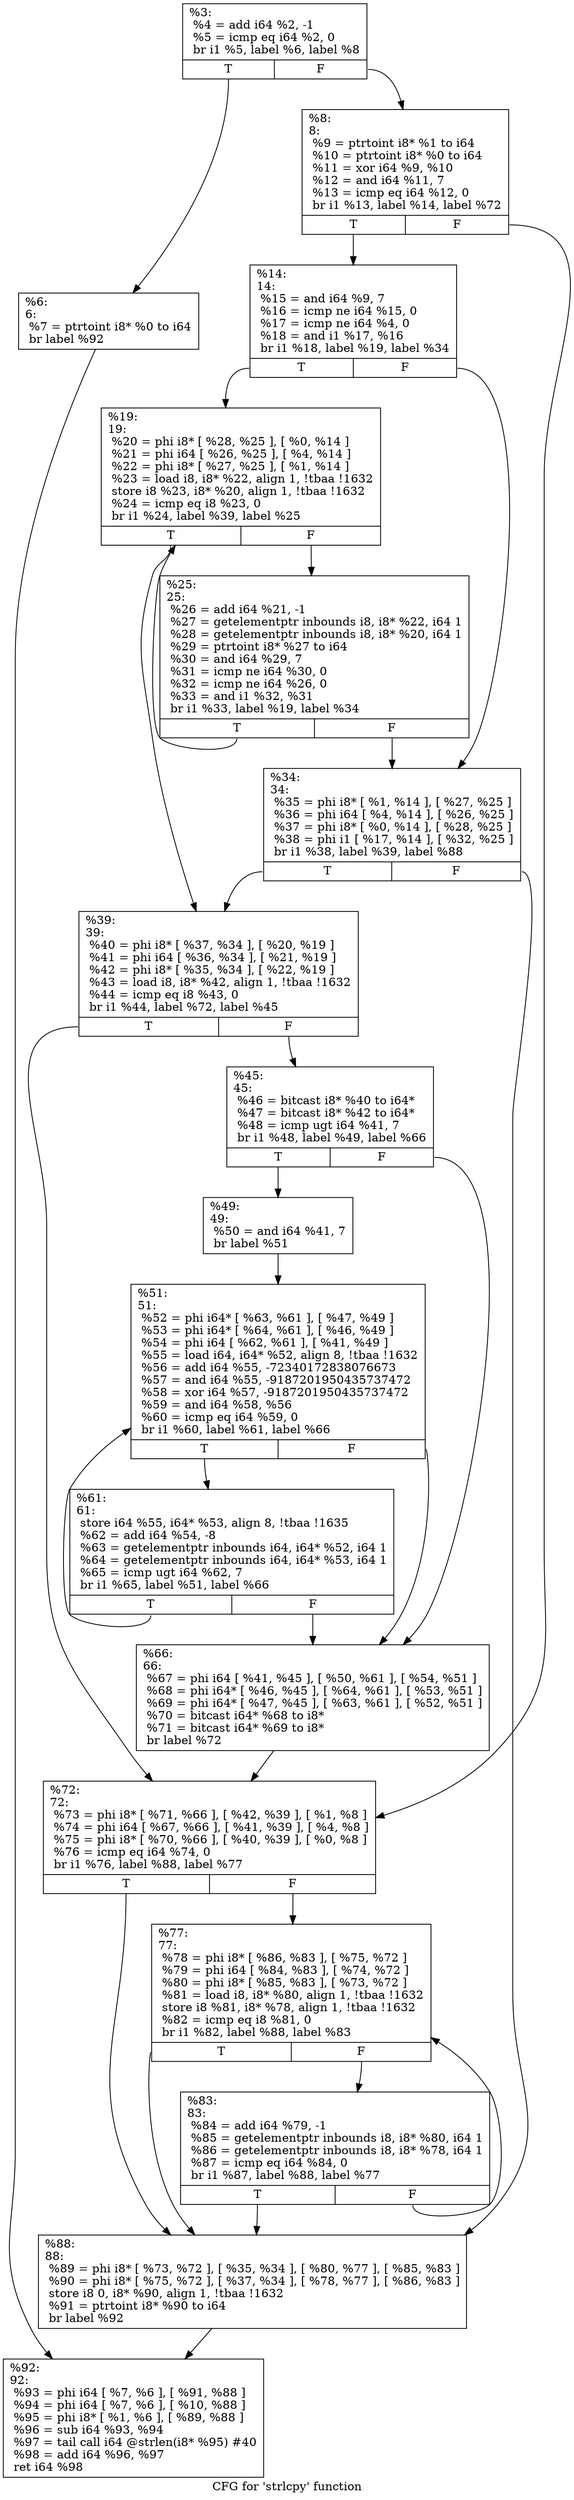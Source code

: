 digraph "CFG for 'strlcpy' function" {
	label="CFG for 'strlcpy' function";

	Node0x1c6efa0 [shape=record,label="{%3:\l  %4 = add i64 %2, -1\l  %5 = icmp eq i64 %2, 0\l  br i1 %5, label %6, label %8\l|{<s0>T|<s1>F}}"];
	Node0x1c6efa0:s0 -> Node0x1c6f110;
	Node0x1c6efa0:s1 -> Node0x1c6f160;
	Node0x1c6f110 [shape=record,label="{%6:\l6:                                                \l  %7 = ptrtoint i8* %0 to i64\l  br label %92\l}"];
	Node0x1c6f110 -> Node0x1c6f610;
	Node0x1c6f160 [shape=record,label="{%8:\l8:                                                \l  %9 = ptrtoint i8* %1 to i64\l  %10 = ptrtoint i8* %0 to i64\l  %11 = xor i64 %9, %10\l  %12 = and i64 %11, 7\l  %13 = icmp eq i64 %12, 0\l  br i1 %13, label %14, label %72\l|{<s0>T|<s1>F}}"];
	Node0x1c6f160:s0 -> Node0x1c6f1b0;
	Node0x1c6f160:s1 -> Node0x1c6f4d0;
	Node0x1c6f1b0 [shape=record,label="{%14:\l14:                                               \l  %15 = and i64 %9, 7\l  %16 = icmp ne i64 %15, 0\l  %17 = icmp ne i64 %4, 0\l  %18 = and i1 %17, %16\l  br i1 %18, label %19, label %34\l|{<s0>T|<s1>F}}"];
	Node0x1c6f1b0:s0 -> Node0x1c6f200;
	Node0x1c6f1b0:s1 -> Node0x1c6f2a0;
	Node0x1c6f200 [shape=record,label="{%19:\l19:                                               \l  %20 = phi i8* [ %28, %25 ], [ %0, %14 ]\l  %21 = phi i64 [ %26, %25 ], [ %4, %14 ]\l  %22 = phi i8* [ %27, %25 ], [ %1, %14 ]\l  %23 = load i8, i8* %22, align 1, !tbaa !1632\l  store i8 %23, i8* %20, align 1, !tbaa !1632\l  %24 = icmp eq i8 %23, 0\l  br i1 %24, label %39, label %25\l|{<s0>T|<s1>F}}"];
	Node0x1c6f200:s0 -> Node0x1c6f2f0;
	Node0x1c6f200:s1 -> Node0x1c6f250;
	Node0x1c6f250 [shape=record,label="{%25:\l25:                                               \l  %26 = add i64 %21, -1\l  %27 = getelementptr inbounds i8, i8* %22, i64 1\l  %28 = getelementptr inbounds i8, i8* %20, i64 1\l  %29 = ptrtoint i8* %27 to i64\l  %30 = and i64 %29, 7\l  %31 = icmp ne i64 %30, 0\l  %32 = icmp ne i64 %26, 0\l  %33 = and i1 %32, %31\l  br i1 %33, label %19, label %34\l|{<s0>T|<s1>F}}"];
	Node0x1c6f250:s0 -> Node0x1c6f200;
	Node0x1c6f250:s1 -> Node0x1c6f2a0;
	Node0x1c6f2a0 [shape=record,label="{%34:\l34:                                               \l  %35 = phi i8* [ %1, %14 ], [ %27, %25 ]\l  %36 = phi i64 [ %4, %14 ], [ %26, %25 ]\l  %37 = phi i8* [ %0, %14 ], [ %28, %25 ]\l  %38 = phi i1 [ %17, %14 ], [ %32, %25 ]\l  br i1 %38, label %39, label %88\l|{<s0>T|<s1>F}}"];
	Node0x1c6f2a0:s0 -> Node0x1c6f2f0;
	Node0x1c6f2a0:s1 -> Node0x1c6f5c0;
	Node0x1c6f2f0 [shape=record,label="{%39:\l39:                                               \l  %40 = phi i8* [ %37, %34 ], [ %20, %19 ]\l  %41 = phi i64 [ %36, %34 ], [ %21, %19 ]\l  %42 = phi i8* [ %35, %34 ], [ %22, %19 ]\l  %43 = load i8, i8* %42, align 1, !tbaa !1632\l  %44 = icmp eq i8 %43, 0\l  br i1 %44, label %72, label %45\l|{<s0>T|<s1>F}}"];
	Node0x1c6f2f0:s0 -> Node0x1c6f4d0;
	Node0x1c6f2f0:s1 -> Node0x1c6f340;
	Node0x1c6f340 [shape=record,label="{%45:\l45:                                               \l  %46 = bitcast i8* %40 to i64*\l  %47 = bitcast i8* %42 to i64*\l  %48 = icmp ugt i64 %41, 7\l  br i1 %48, label %49, label %66\l|{<s0>T|<s1>F}}"];
	Node0x1c6f340:s0 -> Node0x1c6f390;
	Node0x1c6f340:s1 -> Node0x1c6f480;
	Node0x1c6f390 [shape=record,label="{%49:\l49:                                               \l  %50 = and i64 %41, 7\l  br label %51\l}"];
	Node0x1c6f390 -> Node0x1c6f3e0;
	Node0x1c6f3e0 [shape=record,label="{%51:\l51:                                               \l  %52 = phi i64* [ %63, %61 ], [ %47, %49 ]\l  %53 = phi i64* [ %64, %61 ], [ %46, %49 ]\l  %54 = phi i64 [ %62, %61 ], [ %41, %49 ]\l  %55 = load i64, i64* %52, align 8, !tbaa !1632\l  %56 = add i64 %55, -72340172838076673\l  %57 = and i64 %55, -9187201950435737472\l  %58 = xor i64 %57, -9187201950435737472\l  %59 = and i64 %58, %56\l  %60 = icmp eq i64 %59, 0\l  br i1 %60, label %61, label %66\l|{<s0>T|<s1>F}}"];
	Node0x1c6f3e0:s0 -> Node0x1c6f430;
	Node0x1c6f3e0:s1 -> Node0x1c6f480;
	Node0x1c6f430 [shape=record,label="{%61:\l61:                                               \l  store i64 %55, i64* %53, align 8, !tbaa !1635\l  %62 = add i64 %54, -8\l  %63 = getelementptr inbounds i64, i64* %52, i64 1\l  %64 = getelementptr inbounds i64, i64* %53, i64 1\l  %65 = icmp ugt i64 %62, 7\l  br i1 %65, label %51, label %66\l|{<s0>T|<s1>F}}"];
	Node0x1c6f430:s0 -> Node0x1c6f3e0;
	Node0x1c6f430:s1 -> Node0x1c6f480;
	Node0x1c6f480 [shape=record,label="{%66:\l66:                                               \l  %67 = phi i64 [ %41, %45 ], [ %50, %61 ], [ %54, %51 ]\l  %68 = phi i64* [ %46, %45 ], [ %64, %61 ], [ %53, %51 ]\l  %69 = phi i64* [ %47, %45 ], [ %63, %61 ], [ %52, %51 ]\l  %70 = bitcast i64* %68 to i8*\l  %71 = bitcast i64* %69 to i8*\l  br label %72\l}"];
	Node0x1c6f480 -> Node0x1c6f4d0;
	Node0x1c6f4d0 [shape=record,label="{%72:\l72:                                               \l  %73 = phi i8* [ %71, %66 ], [ %42, %39 ], [ %1, %8 ]\l  %74 = phi i64 [ %67, %66 ], [ %41, %39 ], [ %4, %8 ]\l  %75 = phi i8* [ %70, %66 ], [ %40, %39 ], [ %0, %8 ]\l  %76 = icmp eq i64 %74, 0\l  br i1 %76, label %88, label %77\l|{<s0>T|<s1>F}}"];
	Node0x1c6f4d0:s0 -> Node0x1c6f5c0;
	Node0x1c6f4d0:s1 -> Node0x1c6f520;
	Node0x1c6f520 [shape=record,label="{%77:\l77:                                               \l  %78 = phi i8* [ %86, %83 ], [ %75, %72 ]\l  %79 = phi i64 [ %84, %83 ], [ %74, %72 ]\l  %80 = phi i8* [ %85, %83 ], [ %73, %72 ]\l  %81 = load i8, i8* %80, align 1, !tbaa !1632\l  store i8 %81, i8* %78, align 1, !tbaa !1632\l  %82 = icmp eq i8 %81, 0\l  br i1 %82, label %88, label %83\l|{<s0>T|<s1>F}}"];
	Node0x1c6f520:s0 -> Node0x1c6f5c0;
	Node0x1c6f520:s1 -> Node0x1c6f570;
	Node0x1c6f570 [shape=record,label="{%83:\l83:                                               \l  %84 = add i64 %79, -1\l  %85 = getelementptr inbounds i8, i8* %80, i64 1\l  %86 = getelementptr inbounds i8, i8* %78, i64 1\l  %87 = icmp eq i64 %84, 0\l  br i1 %87, label %88, label %77\l|{<s0>T|<s1>F}}"];
	Node0x1c6f570:s0 -> Node0x1c6f5c0;
	Node0x1c6f570:s1 -> Node0x1c6f520;
	Node0x1c6f5c0 [shape=record,label="{%88:\l88:                                               \l  %89 = phi i8* [ %73, %72 ], [ %35, %34 ], [ %80, %77 ], [ %85, %83 ]\l  %90 = phi i8* [ %75, %72 ], [ %37, %34 ], [ %78, %77 ], [ %86, %83 ]\l  store i8 0, i8* %90, align 1, !tbaa !1632\l  %91 = ptrtoint i8* %90 to i64\l  br label %92\l}"];
	Node0x1c6f5c0 -> Node0x1c6f610;
	Node0x1c6f610 [shape=record,label="{%92:\l92:                                               \l  %93 = phi i64 [ %7, %6 ], [ %91, %88 ]\l  %94 = phi i64 [ %7, %6 ], [ %10, %88 ]\l  %95 = phi i8* [ %1, %6 ], [ %89, %88 ]\l  %96 = sub i64 %93, %94\l  %97 = tail call i64 @strlen(i8* %95) #40\l  %98 = add i64 %96, %97\l  ret i64 %98\l}"];
}
